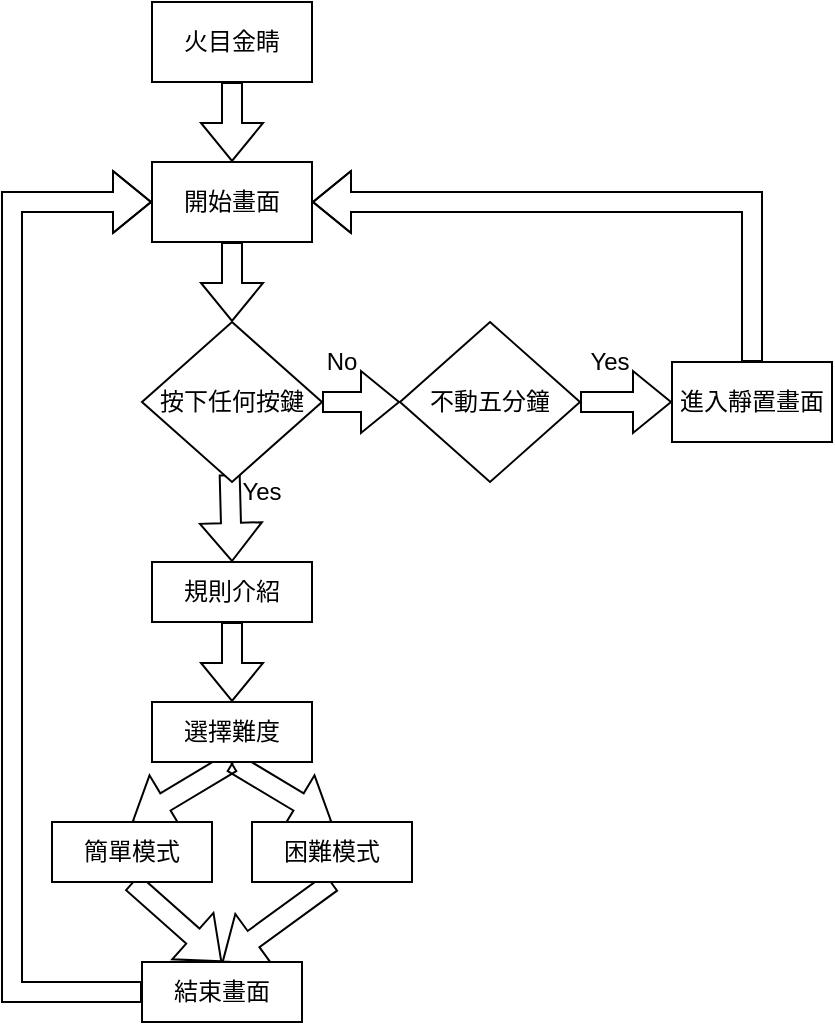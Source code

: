 <mxfile version="20.3.7" type="github">
  <diagram id="C5RBs43oDa-KdzZeNtuy" name="Page-1">
    <mxGraphModel dx="1406" dy="759" grid="1" gridSize="10" guides="1" tooltips="1" connect="1" arrows="1" fold="1" page="1" pageScale="1" pageWidth="827" pageHeight="1169" math="0" shadow="0">
      <root>
        <mxCell id="WIyWlLk6GJQsqaUBKTNV-0" />
        <mxCell id="WIyWlLk6GJQsqaUBKTNV-1" parent="WIyWlLk6GJQsqaUBKTNV-0" />
        <mxCell id="eCtHmPVDVvByqVxLCHqE-5" style="edgeStyle=none;curved=1;rounded=0;orthogonalLoop=1;jettySize=auto;html=1;endArrow=open;sourcePerimeterSpacing=8;targetPerimeterSpacing=8;exitX=0.5;exitY=1;exitDx=0;exitDy=0;entryX=0.5;entryY=0;entryDx=0;entryDy=0;shape=flexArrow;" edge="1" parent="WIyWlLk6GJQsqaUBKTNV-1" source="eCtHmPVDVvByqVxLCHqE-3" target="eCtHmPVDVvByqVxLCHqE-4">
          <mxGeometry relative="1" as="geometry" />
        </mxCell>
        <mxCell id="eCtHmPVDVvByqVxLCHqE-3" value="火目金睛" style="rounded=0;whiteSpace=wrap;html=1;hachureGap=4;" vertex="1" parent="WIyWlLk6GJQsqaUBKTNV-1">
          <mxGeometry x="200" y="200" width="80" height="40" as="geometry" />
        </mxCell>
        <mxCell id="eCtHmPVDVvByqVxLCHqE-13" value="" style="edgeStyle=none;curved=1;rounded=0;orthogonalLoop=1;jettySize=auto;html=1;endArrow=open;sourcePerimeterSpacing=8;targetPerimeterSpacing=8;exitX=0.5;exitY=1;exitDx=0;exitDy=0;entryX=0.5;entryY=0;entryDx=0;entryDy=0;shape=flexArrow;" edge="1" parent="WIyWlLk6GJQsqaUBKTNV-1" source="eCtHmPVDVvByqVxLCHqE-4" target="eCtHmPVDVvByqVxLCHqE-12">
          <mxGeometry relative="1" as="geometry" />
        </mxCell>
        <mxCell id="eCtHmPVDVvByqVxLCHqE-4" value="開始畫面" style="rounded=0;whiteSpace=wrap;html=1;hachureGap=4;" vertex="1" parent="WIyWlLk6GJQsqaUBKTNV-1">
          <mxGeometry x="200" y="280" width="80" height="40" as="geometry" />
        </mxCell>
        <mxCell id="eCtHmPVDVvByqVxLCHqE-35" value="" style="edgeStyle=none;curved=1;rounded=0;orthogonalLoop=1;jettySize=auto;html=1;endArrow=open;sourcePerimeterSpacing=8;targetPerimeterSpacing=8;exitX=0.487;exitY=0.952;exitDx=0;exitDy=0;exitPerimeter=0;entryX=0.5;entryY=0;entryDx=0;entryDy=0;shape=flexArrow;" edge="1" parent="WIyWlLk6GJQsqaUBKTNV-1" source="eCtHmPVDVvByqVxLCHqE-12" target="eCtHmPVDVvByqVxLCHqE-34">
          <mxGeometry relative="1" as="geometry" />
        </mxCell>
        <mxCell id="eCtHmPVDVvByqVxLCHqE-45" style="edgeStyle=none;rounded=0;orthogonalLoop=1;jettySize=auto;html=1;entryX=0;entryY=0.5;entryDx=0;entryDy=0;strokeColor=#000000;endArrow=open;sourcePerimeterSpacing=8;targetPerimeterSpacing=8;exitX=1;exitY=0.5;exitDx=0;exitDy=0;shape=flexArrow;" edge="1" parent="WIyWlLk6GJQsqaUBKTNV-1" source="eCtHmPVDVvByqVxLCHqE-12" target="eCtHmPVDVvByqVxLCHqE-30">
          <mxGeometry relative="1" as="geometry" />
        </mxCell>
        <mxCell id="eCtHmPVDVvByqVxLCHqE-12" value="按下任何按鍵" style="rhombus;whiteSpace=wrap;html=1;hachureGap=4;" vertex="1" parent="WIyWlLk6GJQsqaUBKTNV-1">
          <mxGeometry x="195" y="360" width="90" height="80" as="geometry" />
        </mxCell>
        <mxCell id="eCtHmPVDVvByqVxLCHqE-71" style="edgeStyle=none;shape=flexArrow;rounded=0;orthogonalLoop=1;jettySize=auto;html=1;strokeColor=#000000;endArrow=open;sourcePerimeterSpacing=8;targetPerimeterSpacing=8;entryX=1;entryY=0.5;entryDx=0;entryDy=0;exitX=0.5;exitY=0;exitDx=0;exitDy=0;" edge="1" parent="WIyWlLk6GJQsqaUBKTNV-1" source="eCtHmPVDVvByqVxLCHqE-18" target="eCtHmPVDVvByqVxLCHqE-4">
          <mxGeometry relative="1" as="geometry">
            <mxPoint x="406.4" y="328.0" as="targetPoint" />
            <Array as="points">
              <mxPoint x="500" y="300" />
            </Array>
          </mxGeometry>
        </mxCell>
        <mxCell id="eCtHmPVDVvByqVxLCHqE-18" value="進入靜置畫面" style="whiteSpace=wrap;html=1;hachureGap=4;" vertex="1" parent="WIyWlLk6GJQsqaUBKTNV-1">
          <mxGeometry x="460" y="380" width="80" height="40" as="geometry" />
        </mxCell>
        <mxCell id="eCtHmPVDVvByqVxLCHqE-33" style="edgeStyle=none;curved=1;rounded=0;orthogonalLoop=1;jettySize=auto;html=1;entryX=0;entryY=0.5;entryDx=0;entryDy=0;endArrow=open;sourcePerimeterSpacing=8;targetPerimeterSpacing=8;exitX=1;exitY=0.5;exitDx=0;exitDy=0;shape=flexArrow;" edge="1" parent="WIyWlLk6GJQsqaUBKTNV-1" source="eCtHmPVDVvByqVxLCHqE-30" target="eCtHmPVDVvByqVxLCHqE-18">
          <mxGeometry relative="1" as="geometry" />
        </mxCell>
        <mxCell id="eCtHmPVDVvByqVxLCHqE-30" value="不動五分鐘" style="rhombus;whiteSpace=wrap;html=1;hachureGap=4;" vertex="1" parent="WIyWlLk6GJQsqaUBKTNV-1">
          <mxGeometry x="324" y="360" width="90" height="80" as="geometry" />
        </mxCell>
        <mxCell id="eCtHmPVDVvByqVxLCHqE-56" value="" style="edgeStyle=none;rounded=0;orthogonalLoop=1;jettySize=auto;html=1;strokeColor=#000000;endArrow=open;sourcePerimeterSpacing=8;targetPerimeterSpacing=8;exitX=0.5;exitY=1;exitDx=0;exitDy=0;entryX=0.5;entryY=0;entryDx=0;entryDy=0;shape=flexArrow;" edge="1" parent="WIyWlLk6GJQsqaUBKTNV-1" source="eCtHmPVDVvByqVxLCHqE-34" target="eCtHmPVDVvByqVxLCHqE-55">
          <mxGeometry relative="1" as="geometry" />
        </mxCell>
        <mxCell id="eCtHmPVDVvByqVxLCHqE-34" value="規則介紹" style="whiteSpace=wrap;html=1;hachureGap=4;" vertex="1" parent="WIyWlLk6GJQsqaUBKTNV-1">
          <mxGeometry x="200" y="480" width="80" height="30" as="geometry" />
        </mxCell>
        <mxCell id="eCtHmPVDVvByqVxLCHqE-46" value="No" style="text;strokeColor=none;fillColor=none;html=1;align=center;verticalAlign=middle;whiteSpace=wrap;rounded=0;hachureGap=4;" vertex="1" parent="WIyWlLk6GJQsqaUBKTNV-1">
          <mxGeometry x="275" y="370" width="40" height="20" as="geometry" />
        </mxCell>
        <mxCell id="eCtHmPVDVvByqVxLCHqE-47" value="Yes" style="text;strokeColor=none;fillColor=none;html=1;align=center;verticalAlign=middle;whiteSpace=wrap;rounded=0;hachureGap=4;" vertex="1" parent="WIyWlLk6GJQsqaUBKTNV-1">
          <mxGeometry x="240" y="430" width="30" height="30" as="geometry" />
        </mxCell>
        <mxCell id="eCtHmPVDVvByqVxLCHqE-62" style="edgeStyle=none;rounded=0;orthogonalLoop=1;jettySize=auto;html=1;strokeColor=#000000;endArrow=open;sourcePerimeterSpacing=8;targetPerimeterSpacing=8;exitX=0.5;exitY=1;exitDx=0;exitDy=0;entryX=0.5;entryY=0;entryDx=0;entryDy=0;shape=flexArrow;" edge="1" parent="WIyWlLk6GJQsqaUBKTNV-1" source="eCtHmPVDVvByqVxLCHqE-55" target="eCtHmPVDVvByqVxLCHqE-61">
          <mxGeometry relative="1" as="geometry" />
        </mxCell>
        <mxCell id="eCtHmPVDVvByqVxLCHqE-64" style="edgeStyle=none;rounded=0;orthogonalLoop=1;jettySize=auto;html=1;entryX=0.5;entryY=0;entryDx=0;entryDy=0;strokeColor=#000000;endArrow=open;sourcePerimeterSpacing=8;targetPerimeterSpacing=8;exitX=0.5;exitY=1;exitDx=0;exitDy=0;shape=flexArrow;" edge="1" parent="WIyWlLk6GJQsqaUBKTNV-1" source="eCtHmPVDVvByqVxLCHqE-55" target="eCtHmPVDVvByqVxLCHqE-63">
          <mxGeometry relative="1" as="geometry" />
        </mxCell>
        <mxCell id="eCtHmPVDVvByqVxLCHqE-55" value="選擇難度" style="whiteSpace=wrap;html=1;hachureGap=4;" vertex="1" parent="WIyWlLk6GJQsqaUBKTNV-1">
          <mxGeometry x="200" y="550" width="80" height="30" as="geometry" />
        </mxCell>
        <mxCell id="eCtHmPVDVvByqVxLCHqE-58" value="Yes" style="text;strokeColor=none;fillColor=none;html=1;align=center;verticalAlign=middle;whiteSpace=wrap;rounded=0;hachureGap=4;" vertex="1" parent="WIyWlLk6GJQsqaUBKTNV-1">
          <mxGeometry x="414" y="365" width="30" height="30" as="geometry" />
        </mxCell>
        <mxCell id="eCtHmPVDVvByqVxLCHqE-66" style="edgeStyle=none;rounded=0;orthogonalLoop=1;jettySize=auto;html=1;strokeColor=#000000;endArrow=open;sourcePerimeterSpacing=8;targetPerimeterSpacing=8;entryX=0.5;entryY=0;entryDx=0;entryDy=0;exitX=0.5;exitY=1;exitDx=0;exitDy=0;shape=flexArrow;" edge="1" parent="WIyWlLk6GJQsqaUBKTNV-1" source="eCtHmPVDVvByqVxLCHqE-61" target="eCtHmPVDVvByqVxLCHqE-65">
          <mxGeometry relative="1" as="geometry" />
        </mxCell>
        <mxCell id="eCtHmPVDVvByqVxLCHqE-61" value="簡單模式" style="whiteSpace=wrap;html=1;hachureGap=4;" vertex="1" parent="WIyWlLk6GJQsqaUBKTNV-1">
          <mxGeometry x="150" y="610" width="80" height="30" as="geometry" />
        </mxCell>
        <mxCell id="eCtHmPVDVvByqVxLCHqE-67" style="edgeStyle=none;rounded=0;orthogonalLoop=1;jettySize=auto;html=1;entryX=0.5;entryY=0;entryDx=0;entryDy=0;strokeColor=#000000;endArrow=open;sourcePerimeterSpacing=8;targetPerimeterSpacing=8;exitX=0.5;exitY=1;exitDx=0;exitDy=0;shape=flexArrow;" edge="1" parent="WIyWlLk6GJQsqaUBKTNV-1" source="eCtHmPVDVvByqVxLCHqE-63" target="eCtHmPVDVvByqVxLCHqE-65">
          <mxGeometry relative="1" as="geometry" />
        </mxCell>
        <mxCell id="eCtHmPVDVvByqVxLCHqE-63" value="困難模式" style="whiteSpace=wrap;html=1;hachureGap=4;" vertex="1" parent="WIyWlLk6GJQsqaUBKTNV-1">
          <mxGeometry x="250" y="610" width="80" height="30" as="geometry" />
        </mxCell>
        <mxCell id="eCtHmPVDVvByqVxLCHqE-72" style="edgeStyle=none;shape=flexArrow;rounded=0;orthogonalLoop=1;jettySize=auto;html=1;entryX=0;entryY=0.5;entryDx=0;entryDy=0;strokeColor=#000000;endArrow=open;sourcePerimeterSpacing=8;targetPerimeterSpacing=8;exitX=0;exitY=0.5;exitDx=0;exitDy=0;" edge="1" parent="WIyWlLk6GJQsqaUBKTNV-1" source="eCtHmPVDVvByqVxLCHqE-65" target="eCtHmPVDVvByqVxLCHqE-4">
          <mxGeometry relative="1" as="geometry">
            <Array as="points">
              <mxPoint x="130" y="695" />
              <mxPoint x="130" y="300" />
            </Array>
          </mxGeometry>
        </mxCell>
        <mxCell id="eCtHmPVDVvByqVxLCHqE-65" value="結束畫面" style="whiteSpace=wrap;html=1;hachureGap=4;" vertex="1" parent="WIyWlLk6GJQsqaUBKTNV-1">
          <mxGeometry x="195" y="680" width="80" height="30" as="geometry" />
        </mxCell>
      </root>
    </mxGraphModel>
  </diagram>
</mxfile>
